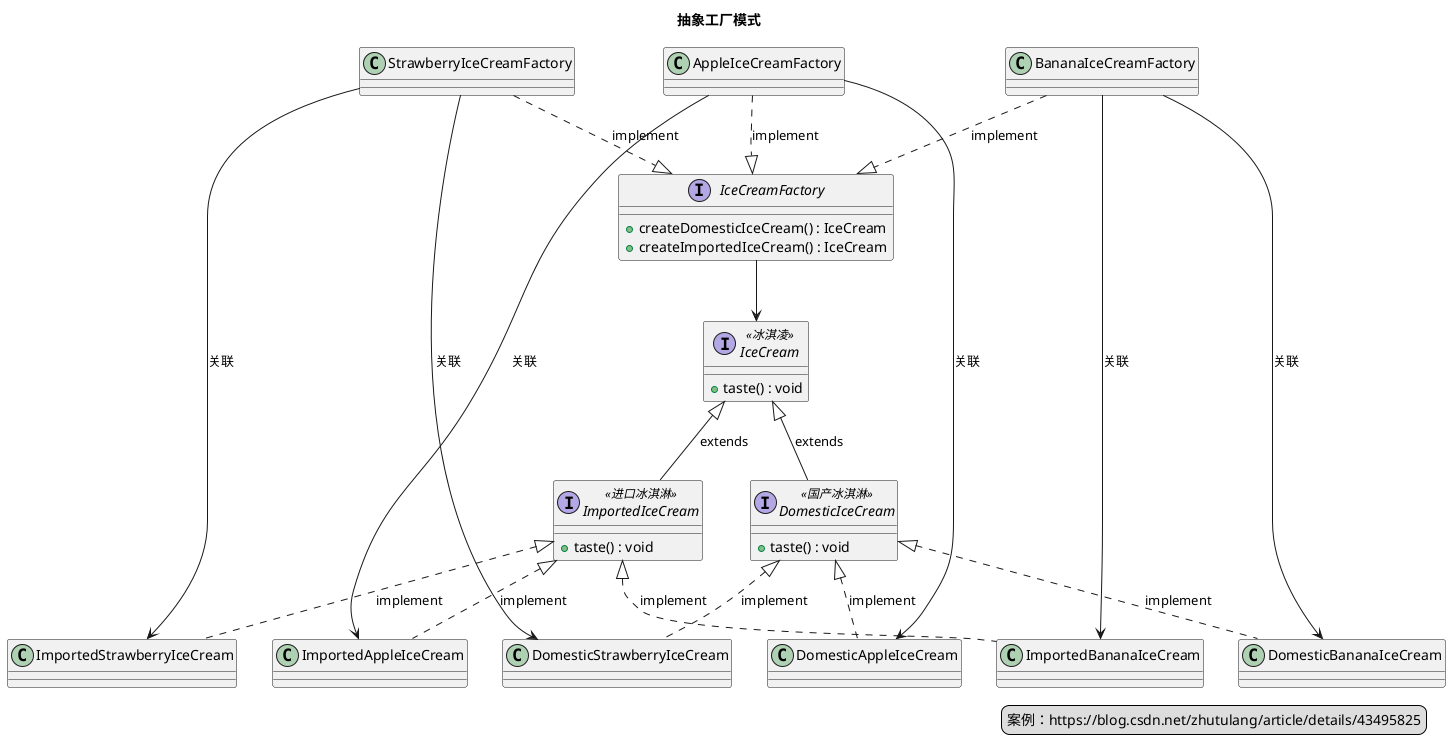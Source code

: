 @startuml
title 抽象工厂模式
legend right
案例：https://blog.csdn.net/zhutulang/article/details/43495825
end legend


interface IceCream <<冰淇凌>>{
    +taste() : void
}

interface ImportedIceCream<<进口冰淇淋>>{
    +taste() : void
}
interface DomesticIceCream<<国产冰淇淋>>{
    +taste() : void
}


class ImportedAppleIceCream
class ImportedBananaIceCream
class ImportedStrawberryIceCream

class DomesticAppleIceCream
class DomesticBananaIceCream
class DomesticStrawberryIceCream

IceCream <|-down- ImportedIceCream : extends
IceCream <|-down- DomesticIceCream : extends

ImportedIceCream <|.down. ImportedAppleIceCream : implement
ImportedIceCream <|.down. ImportedBananaIceCream : implement
ImportedIceCream <|.down. ImportedStrawberryIceCream : implement

DomesticIceCream <|.down. DomesticAppleIceCream : implement
DomesticIceCream <|.down. DomesticBananaIceCream : implement
DomesticIceCream <|.down. DomesticStrawberryIceCream : implement

interface IceCreamFactory{
    +createDomesticIceCream() : IceCream
    +createImportedIceCream() : IceCream

}
class AppleIceCreamFactory
class BananaIceCreamFactory
class StrawberryIceCreamFactory
IceCreamFactory <|.up. AppleIceCreamFactory : implement
IceCreamFactory <|.up. BananaIceCreamFactory : implement
IceCreamFactory <|.up. StrawberryIceCreamFactory : implement

IceCream <-up- IceCreamFactory

ImportedAppleIceCream <-up- AppleIceCreamFactory : 关联
ImportedBananaIceCream <-up- BananaIceCreamFactory : 关联
ImportedStrawberryIceCream <-up- StrawberryIceCreamFactory : 关联

DomesticAppleIceCream <-up- AppleIceCreamFactory : 关联
DomesticBananaIceCream <-up- BananaIceCreamFactory : 关联
DomesticStrawberryIceCream <-up- StrawberryIceCreamFactory : 关联

@enduml
